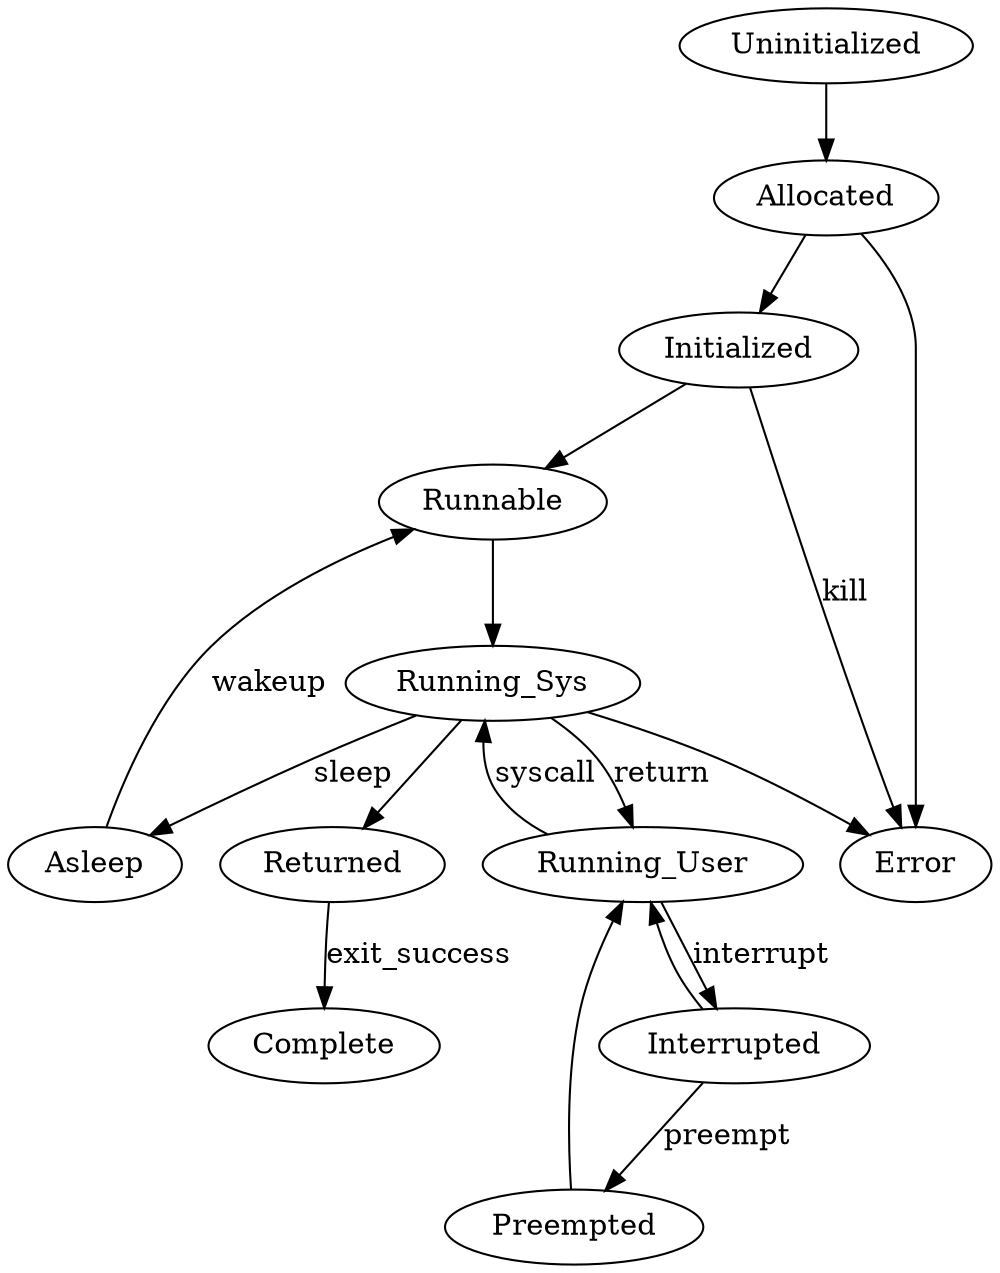 digraph {
	Uninitialized -> Allocated
	Allocated -> {Initialized Error}
	Initialized -> Runnable
	Initialized -> Error [label="kill"]
	Runnable -> Running_Sys

	Running_User -> Interrupted [label="interrupt"]
	Running_User -> Running_Sys [label="syscall"]

	
	Interrupted -> Preempted [label="preempt"]
	Interrupted -> Running_User



	Running_Sys -> Asleep [label="sleep"]
	Running_Sys -> {Error Returned}
	Running_Sys -> Running_User [label="return"]
	Preempted -> Running_User
	Returned -> Complete [label="exit_success"]
	Asleep -> Runnable [label="wakeup"]
} 
